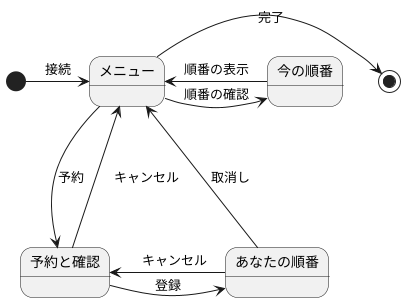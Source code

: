 @startuml ステートマシン 
top to bottom direction
[*] -> メニュー :接続
メニュー -> [*] :完了
予約と確認 ---> メニュー :　キャンセル
メニュー ---> 予約と確認 :予約
予約と確認 -right-> あなたの順番 : 登録
あなたの順番 -right-> 予約と確認 :　キャンセル
あなたの順番 --> メニュー : 取消し
今の順番 -> メニュー : 順番の表示
メニュー -> 今の順番 : 順番の確認
@enduml